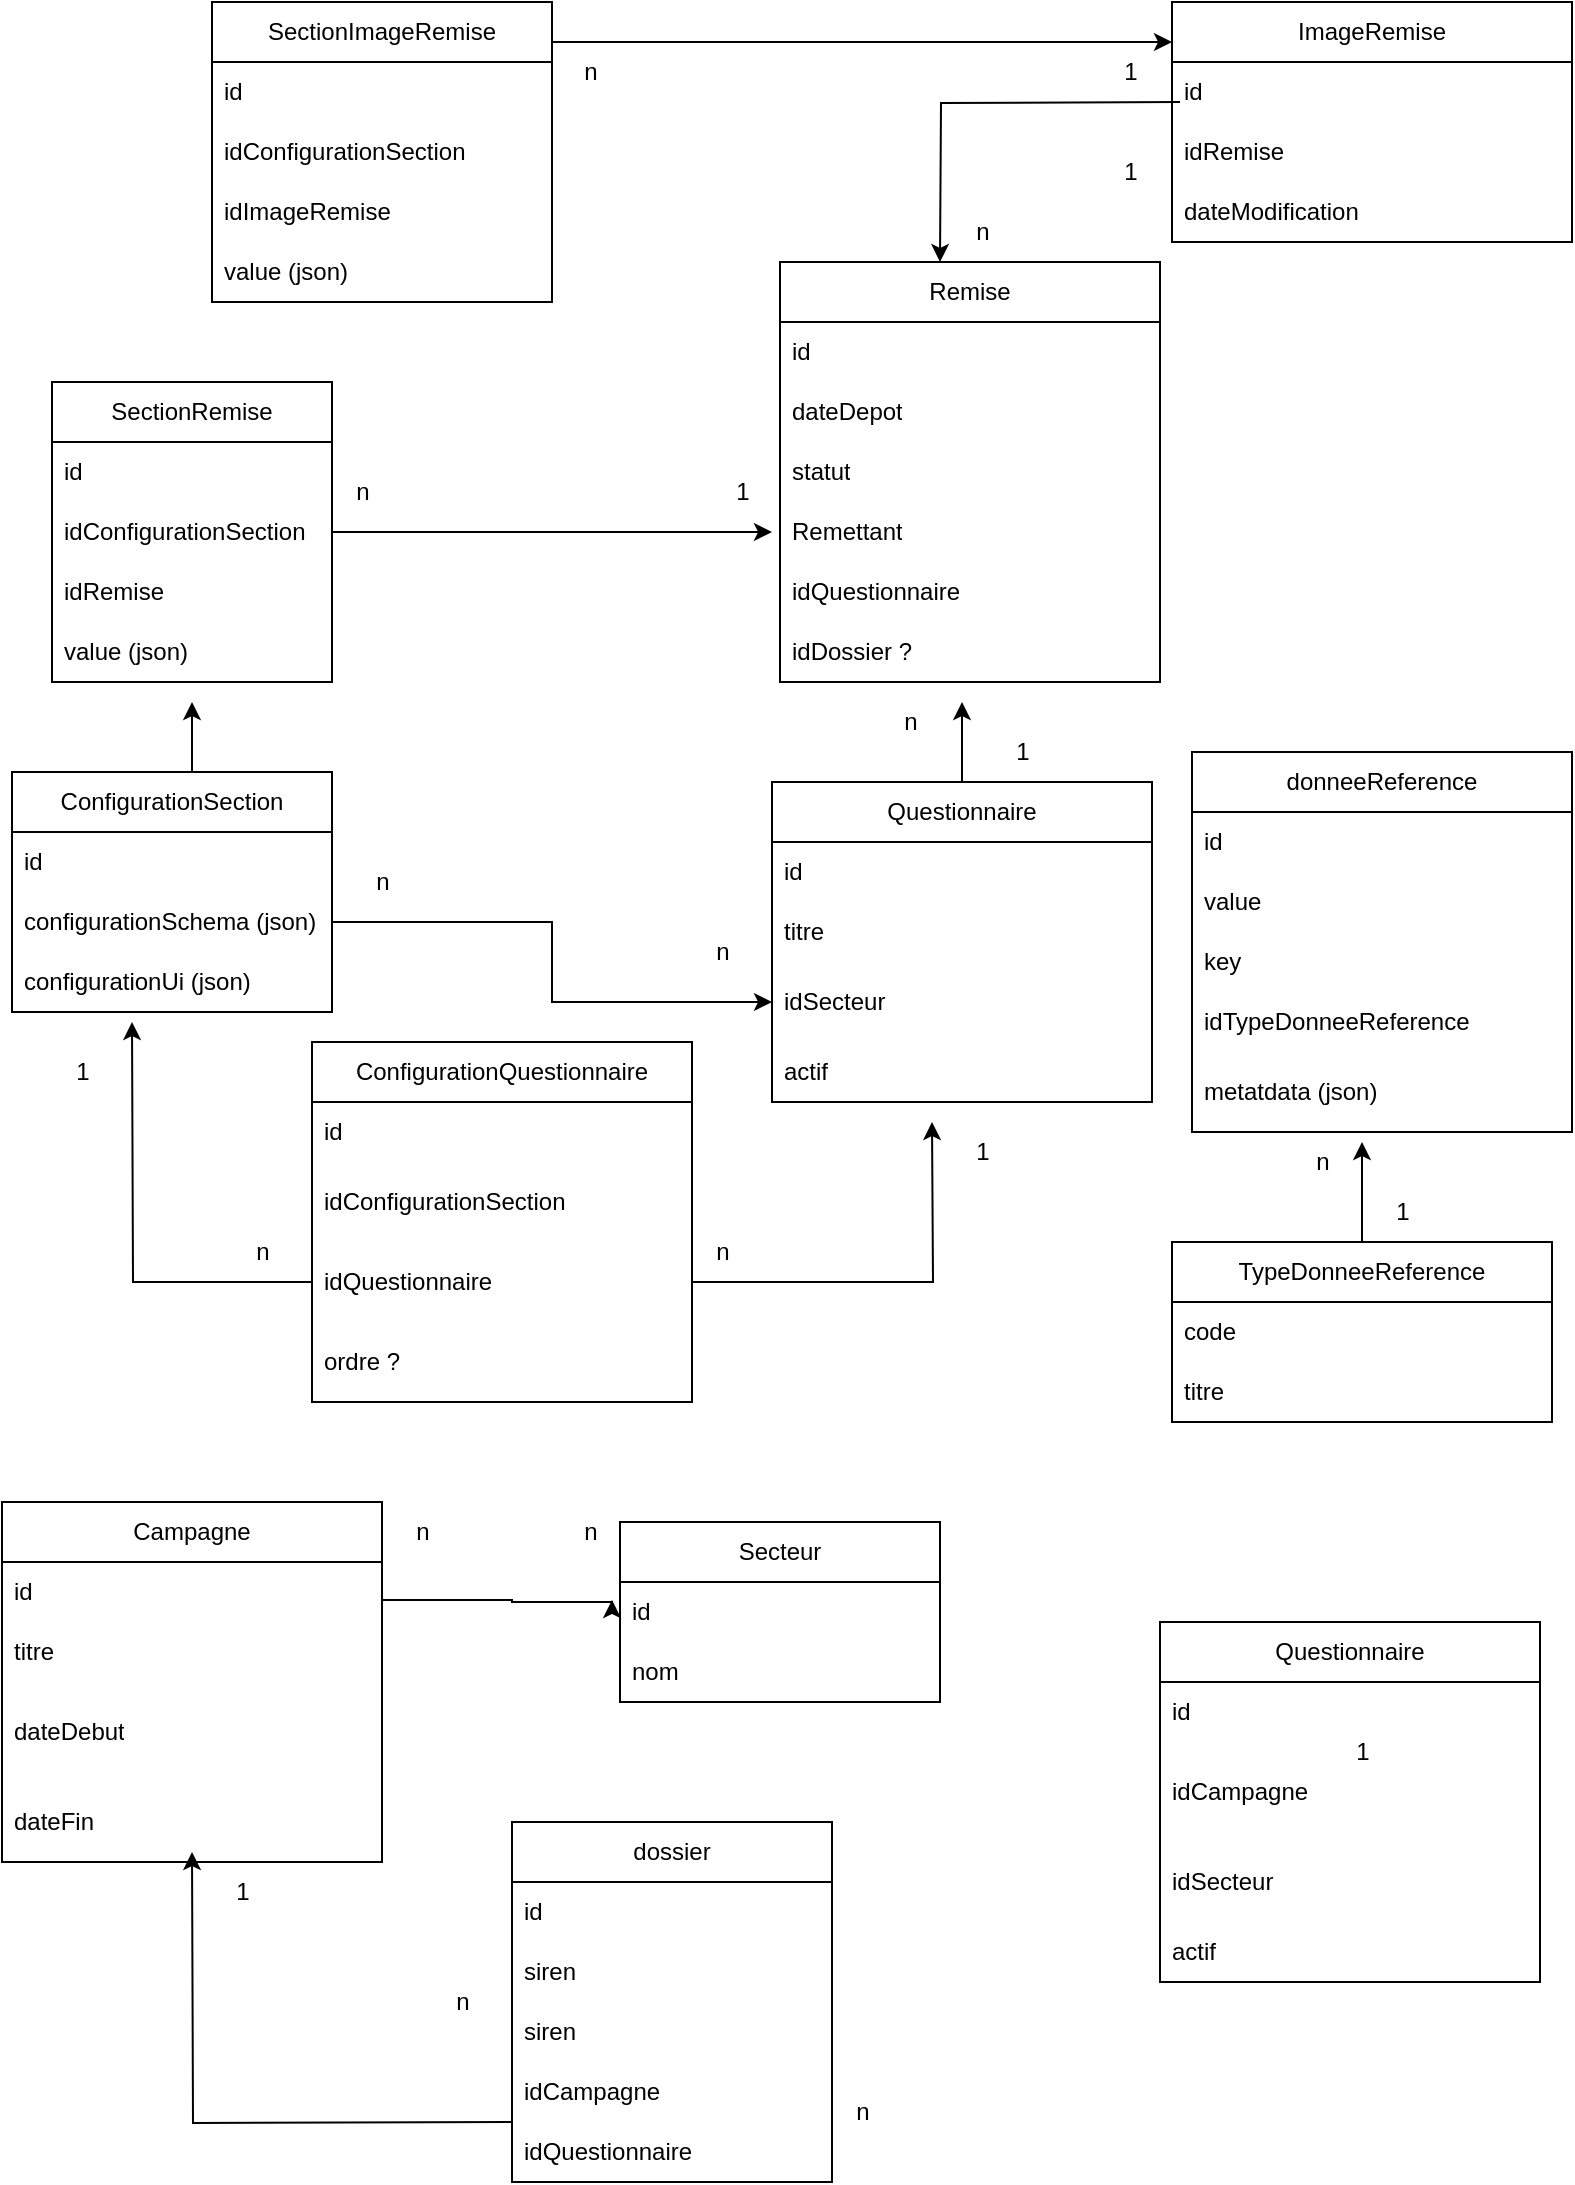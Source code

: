 <mxfile version="24.5.5" type="github">
  <diagram name="Page-1" id="LL8Iwezp6Xp1Sf73oQCm">
    <mxGraphModel dx="903" dy="509" grid="1" gridSize="10" guides="1" tooltips="1" connect="1" arrows="1" fold="1" page="1" pageScale="1" pageWidth="827" pageHeight="1169" math="0" shadow="0">
      <root>
        <mxCell id="0" />
        <mxCell id="1" parent="0" />
        <mxCell id="YRalk1AjXe5dN9Mp63e5-25" value="Remise" style="swimlane;fontStyle=0;childLayout=stackLayout;horizontal=1;startSize=30;horizontalStack=0;resizeParent=1;resizeParentMax=0;resizeLast=0;collapsible=1;marginBottom=0;whiteSpace=wrap;html=1;" parent="1" vertex="1">
          <mxGeometry x="414" y="150" width="190" height="210" as="geometry" />
        </mxCell>
        <mxCell id="YRalk1AjXe5dN9Mp63e5-26" value="id" style="text;strokeColor=none;fillColor=none;align=left;verticalAlign=middle;spacingLeft=4;spacingRight=4;overflow=hidden;points=[[0,0.5],[1,0.5]];portConstraint=eastwest;rotatable=0;whiteSpace=wrap;html=1;" parent="YRalk1AjXe5dN9Mp63e5-25" vertex="1">
          <mxGeometry y="30" width="190" height="30" as="geometry" />
        </mxCell>
        <mxCell id="YRalk1AjXe5dN9Mp63e5-27" value="dateDepot" style="text;strokeColor=none;fillColor=none;align=left;verticalAlign=middle;spacingLeft=4;spacingRight=4;overflow=hidden;points=[[0,0.5],[1,0.5]];portConstraint=eastwest;rotatable=0;whiteSpace=wrap;html=1;" parent="YRalk1AjXe5dN9Mp63e5-25" vertex="1">
          <mxGeometry y="60" width="190" height="30" as="geometry" />
        </mxCell>
        <mxCell id="YRalk1AjXe5dN9Mp63e5-28" value="statut" style="text;strokeColor=none;fillColor=none;align=left;verticalAlign=middle;spacingLeft=4;spacingRight=4;overflow=hidden;points=[[0,0.5],[1,0.5]];portConstraint=eastwest;rotatable=0;whiteSpace=wrap;html=1;" parent="YRalk1AjXe5dN9Mp63e5-25" vertex="1">
          <mxGeometry y="90" width="190" height="30" as="geometry" />
        </mxCell>
        <mxCell id="YRalk1AjXe5dN9Mp63e5-29" value="Remettant" style="text;strokeColor=none;fillColor=none;align=left;verticalAlign=middle;spacingLeft=4;spacingRight=4;overflow=hidden;points=[[0,0.5],[1,0.5]];portConstraint=eastwest;rotatable=0;whiteSpace=wrap;html=1;" parent="YRalk1AjXe5dN9Mp63e5-25" vertex="1">
          <mxGeometry y="120" width="190" height="30" as="geometry" />
        </mxCell>
        <mxCell id="kVETwIZuxLuFi2w3gAsF-45" value="idQuestionnaire" style="text;strokeColor=none;fillColor=none;align=left;verticalAlign=middle;spacingLeft=4;spacingRight=4;overflow=hidden;points=[[0,0.5],[1,0.5]];portConstraint=eastwest;rotatable=0;whiteSpace=wrap;html=1;" vertex="1" parent="YRalk1AjXe5dN9Mp63e5-25">
          <mxGeometry y="150" width="190" height="30" as="geometry" />
        </mxCell>
        <mxCell id="YRalk1AjXe5dN9Mp63e5-30" value="idDossier ?" style="text;strokeColor=none;fillColor=none;align=left;verticalAlign=middle;spacingLeft=4;spacingRight=4;overflow=hidden;points=[[0,0.5],[1,0.5]];portConstraint=eastwest;rotatable=0;whiteSpace=wrap;html=1;" parent="YRalk1AjXe5dN9Mp63e5-25" vertex="1">
          <mxGeometry y="180" width="190" height="30" as="geometry" />
        </mxCell>
        <mxCell id="YRalk1AjXe5dN9Mp63e5-31" value="Questionnaire" style="swimlane;fontStyle=0;childLayout=stackLayout;horizontal=1;startSize=30;horizontalStack=0;resizeParent=1;resizeParentMax=0;resizeLast=0;collapsible=1;marginBottom=0;whiteSpace=wrap;html=1;" parent="1" vertex="1">
          <mxGeometry x="604" y="830" width="190" height="180" as="geometry" />
        </mxCell>
        <mxCell id="YRalk1AjXe5dN9Mp63e5-32" value="id" style="text;strokeColor=none;fillColor=none;align=left;verticalAlign=middle;spacingLeft=4;spacingRight=4;overflow=hidden;points=[[0,0.5],[1,0.5]];portConstraint=eastwest;rotatable=0;whiteSpace=wrap;html=1;" parent="YRalk1AjXe5dN9Mp63e5-31" vertex="1">
          <mxGeometry y="30" width="190" height="30" as="geometry" />
        </mxCell>
        <mxCell id="YRalk1AjXe5dN9Mp63e5-34" value="idCampagne" style="text;strokeColor=none;fillColor=none;align=left;verticalAlign=middle;spacingLeft=4;spacingRight=4;overflow=hidden;points=[[0,0.5],[1,0.5]];portConstraint=eastwest;rotatable=0;whiteSpace=wrap;html=1;" parent="YRalk1AjXe5dN9Mp63e5-31" vertex="1">
          <mxGeometry y="60" width="190" height="50" as="geometry" />
        </mxCell>
        <mxCell id="YRalk1AjXe5dN9Mp63e5-35" value="idSecteur" style="text;strokeColor=none;fillColor=none;align=left;verticalAlign=middle;spacingLeft=4;spacingRight=4;overflow=hidden;points=[[0,0.5],[1,0.5]];portConstraint=eastwest;rotatable=0;whiteSpace=wrap;html=1;" parent="YRalk1AjXe5dN9Mp63e5-31" vertex="1">
          <mxGeometry y="110" width="190" height="40" as="geometry" />
        </mxCell>
        <mxCell id="YRalk1AjXe5dN9Mp63e5-33" value="actif" style="text;strokeColor=none;fillColor=none;align=left;verticalAlign=middle;spacingLeft=4;spacingRight=4;overflow=hidden;points=[[0,0.5],[1,0.5]];portConstraint=eastwest;rotatable=0;whiteSpace=wrap;html=1;" parent="YRalk1AjXe5dN9Mp63e5-31" vertex="1">
          <mxGeometry y="150" width="190" height="30" as="geometry" />
        </mxCell>
        <mxCell id="kVETwIZuxLuFi2w3gAsF-17" style="edgeStyle=orthogonalEdgeStyle;rounded=0;orthogonalLoop=1;jettySize=auto;html=1;exitX=0.5;exitY=0;exitDx=0;exitDy=0;" edge="1" parent="1" source="YRalk1AjXe5dN9Mp63e5-36">
          <mxGeometry relative="1" as="geometry">
            <mxPoint x="120" y="370" as="targetPoint" />
          </mxGeometry>
        </mxCell>
        <mxCell id="YRalk1AjXe5dN9Mp63e5-36" value="ConfigurationSection" style="swimlane;fontStyle=0;childLayout=stackLayout;horizontal=1;startSize=30;horizontalStack=0;resizeParent=1;resizeParentMax=0;resizeLast=0;collapsible=1;marginBottom=0;whiteSpace=wrap;html=1;" parent="1" vertex="1">
          <mxGeometry x="30" y="405" width="160" height="120" as="geometry" />
        </mxCell>
        <mxCell id="YRalk1AjXe5dN9Mp63e5-37" value="id" style="text;strokeColor=none;fillColor=none;align=left;verticalAlign=middle;spacingLeft=4;spacingRight=4;overflow=hidden;points=[[0,0.5],[1,0.5]];portConstraint=eastwest;rotatable=0;whiteSpace=wrap;html=1;" parent="YRalk1AjXe5dN9Mp63e5-36" vertex="1">
          <mxGeometry y="30" width="160" height="30" as="geometry" />
        </mxCell>
        <mxCell id="kVETwIZuxLuFi2w3gAsF-1" value="configurationSchema (json)" style="text;strokeColor=none;fillColor=none;align=left;verticalAlign=middle;spacingLeft=4;spacingRight=4;overflow=hidden;points=[[0,0.5],[1,0.5]];portConstraint=eastwest;rotatable=0;whiteSpace=wrap;html=1;" vertex="1" parent="YRalk1AjXe5dN9Mp63e5-36">
          <mxGeometry y="60" width="160" height="30" as="geometry" />
        </mxCell>
        <mxCell id="YRalk1AjXe5dN9Mp63e5-39" value="configurationUi (json)" style="text;strokeColor=none;fillColor=none;align=left;verticalAlign=middle;spacingLeft=4;spacingRight=4;overflow=hidden;points=[[0,0.5],[1,0.5]];portConstraint=eastwest;rotatable=0;whiteSpace=wrap;html=1;" parent="YRalk1AjXe5dN9Mp63e5-36" vertex="1">
          <mxGeometry y="90" width="160" height="30" as="geometry" />
        </mxCell>
        <mxCell id="YRalk1AjXe5dN9Mp63e5-105" style="edgeStyle=orthogonalEdgeStyle;rounded=0;orthogonalLoop=1;jettySize=auto;html=1;" parent="1" source="YRalk1AjXe5dN9Mp63e5-40" edge="1">
          <mxGeometry relative="1" as="geometry">
            <mxPoint x="410" y="285" as="targetPoint" />
          </mxGeometry>
        </mxCell>
        <mxCell id="YRalk1AjXe5dN9Mp63e5-40" value="SectionRemise" style="swimlane;fontStyle=0;childLayout=stackLayout;horizontal=1;startSize=30;horizontalStack=0;resizeParent=1;resizeParentMax=0;resizeLast=0;collapsible=1;marginBottom=0;whiteSpace=wrap;html=1;" parent="1" vertex="1">
          <mxGeometry x="50" y="210" width="140" height="150" as="geometry" />
        </mxCell>
        <mxCell id="YRalk1AjXe5dN9Mp63e5-41" value="id" style="text;strokeColor=none;fillColor=none;align=left;verticalAlign=middle;spacingLeft=4;spacingRight=4;overflow=hidden;points=[[0,0.5],[1,0.5]];portConstraint=eastwest;rotatable=0;whiteSpace=wrap;html=1;" parent="YRalk1AjXe5dN9Mp63e5-40" vertex="1">
          <mxGeometry y="30" width="140" height="30" as="geometry" />
        </mxCell>
        <mxCell id="YRalk1AjXe5dN9Mp63e5-42" value="idConfigurationSection" style="text;strokeColor=none;fillColor=none;align=left;verticalAlign=middle;spacingLeft=4;spacingRight=4;overflow=hidden;points=[[0,0.5],[1,0.5]];portConstraint=eastwest;rotatable=0;whiteSpace=wrap;html=1;" parent="YRalk1AjXe5dN9Mp63e5-40" vertex="1">
          <mxGeometry y="60" width="140" height="30" as="geometry" />
        </mxCell>
        <mxCell id="YRalk1AjXe5dN9Mp63e5-43" value="idRemise&lt;span style=&quot;color: rgba(0, 0, 0, 0); font-family: monospace; font-size: 0px; text-wrap: nowrap;&quot;&gt;%3CmxGraphModel%3E%3Croot%3E%3CmxCell%20id%3D%220%22%2F%3E%3CmxCell%20id%3D%221%22%20parent%3D%220%22%2F%3E%3CmxCell%20id%3D%222%22%20value%3D%22idCompagne%22%20style%3D%22text%3BstrokeColor%3Dnone%3BfillColor%3Dnone%3Balign%3Dleft%3BverticalAlign%3Dmiddle%3BspacingLeft%3D4%3BspacingRight%3D4%3Boverflow%3Dhidden%3Bpoints%3D%5B%5B0%2C0.5%5D%2C%5B1%2C0.5%5D%5D%3BportConstraint%3Deastwest%3Brotatable%3D0%3BwhiteSpace%3Dwrap%3Bhtml%3D1%3B%22%20vertex%3D%221%22%20parent%3D%221%22%3E%3CmxGeometry%20x%3D%22315%22%20y%3D%22670%22%20width%3D%22190%22%20height%3D%2240%22%20as%3D%22geometry%22%2F%3E%3C%2FmxCell%3E%3C%2Froot%3E%3C%2FmxGraphModel%3E&lt;/span&gt;" style="text;strokeColor=none;fillColor=none;align=left;verticalAlign=middle;spacingLeft=4;spacingRight=4;overflow=hidden;points=[[0,0.5],[1,0.5]];portConstraint=eastwest;rotatable=0;whiteSpace=wrap;html=1;" parent="YRalk1AjXe5dN9Mp63e5-40" vertex="1">
          <mxGeometry y="90" width="140" height="30" as="geometry" />
        </mxCell>
        <mxCell id="YRalk1AjXe5dN9Mp63e5-44" value="value (json)" style="text;strokeColor=none;fillColor=none;align=left;verticalAlign=middle;spacingLeft=4;spacingRight=4;overflow=hidden;points=[[0,0.5],[1,0.5]];portConstraint=eastwest;rotatable=0;whiteSpace=wrap;html=1;" parent="YRalk1AjXe5dN9Mp63e5-40" vertex="1">
          <mxGeometry y="120" width="140" height="30" as="geometry" />
        </mxCell>
        <mxCell id="YRalk1AjXe5dN9Mp63e5-108" style="edgeStyle=orthogonalEdgeStyle;rounded=0;orthogonalLoop=1;jettySize=auto;html=1;" parent="1" edge="1">
          <mxGeometry relative="1" as="geometry">
            <mxPoint x="494" y="150" as="targetPoint" />
            <mxPoint x="614" y="70" as="sourcePoint" />
          </mxGeometry>
        </mxCell>
        <mxCell id="YRalk1AjXe5dN9Mp63e5-45" value="ImageRemise" style="swimlane;fontStyle=0;childLayout=stackLayout;horizontal=1;startSize=30;horizontalStack=0;resizeParent=1;resizeParentMax=0;resizeLast=0;collapsible=1;marginBottom=0;whiteSpace=wrap;html=1;" parent="1" vertex="1">
          <mxGeometry x="610" y="20" width="200" height="120" as="geometry" />
        </mxCell>
        <mxCell id="YRalk1AjXe5dN9Mp63e5-46" value="id" style="text;strokeColor=none;fillColor=none;align=left;verticalAlign=middle;spacingLeft=4;spacingRight=4;overflow=hidden;points=[[0,0.5],[1,0.5]];portConstraint=eastwest;rotatable=0;whiteSpace=wrap;html=1;" parent="YRalk1AjXe5dN9Mp63e5-45" vertex="1">
          <mxGeometry y="30" width="200" height="30" as="geometry" />
        </mxCell>
        <mxCell id="YRalk1AjXe5dN9Mp63e5-47" value="idRemise" style="text;strokeColor=none;fillColor=none;align=left;verticalAlign=middle;spacingLeft=4;spacingRight=4;overflow=hidden;points=[[0,0.5],[1,0.5]];portConstraint=eastwest;rotatable=0;whiteSpace=wrap;html=1;" parent="YRalk1AjXe5dN9Mp63e5-45" vertex="1">
          <mxGeometry y="60" width="200" height="30" as="geometry" />
        </mxCell>
        <mxCell id="YRalk1AjXe5dN9Mp63e5-48" value="dateModification" style="text;strokeColor=none;fillColor=none;align=left;verticalAlign=middle;spacingLeft=4;spacingRight=4;overflow=hidden;points=[[0,0.5],[1,0.5]];portConstraint=eastwest;rotatable=0;whiteSpace=wrap;html=1;" parent="YRalk1AjXe5dN9Mp63e5-45" vertex="1">
          <mxGeometry y="90" width="200" height="30" as="geometry" />
        </mxCell>
        <mxCell id="YRalk1AjXe5dN9Mp63e5-49" value="Campagne" style="swimlane;fontStyle=0;childLayout=stackLayout;horizontal=1;startSize=30;horizontalStack=0;resizeParent=1;resizeParentMax=0;resizeLast=0;collapsible=1;marginBottom=0;whiteSpace=wrap;html=1;" parent="1" vertex="1">
          <mxGeometry x="25" y="770" width="190" height="180" as="geometry" />
        </mxCell>
        <mxCell id="YRalk1AjXe5dN9Mp63e5-50" value="id" style="text;strokeColor=none;fillColor=none;align=left;verticalAlign=middle;spacingLeft=4;spacingRight=4;overflow=hidden;points=[[0,0.5],[1,0.5]];portConstraint=eastwest;rotatable=0;whiteSpace=wrap;html=1;" parent="YRalk1AjXe5dN9Mp63e5-49" vertex="1">
          <mxGeometry y="30" width="190" height="30" as="geometry" />
        </mxCell>
        <mxCell id="YRalk1AjXe5dN9Mp63e5-54" value="titre" style="text;strokeColor=none;fillColor=none;align=left;verticalAlign=middle;spacingLeft=4;spacingRight=4;overflow=hidden;points=[[0,0.5],[1,0.5]];portConstraint=eastwest;rotatable=0;whiteSpace=wrap;html=1;" parent="YRalk1AjXe5dN9Mp63e5-49" vertex="1">
          <mxGeometry y="60" width="190" height="30" as="geometry" />
        </mxCell>
        <mxCell id="YRalk1AjXe5dN9Mp63e5-52" value="dateDebut" style="text;strokeColor=none;fillColor=none;align=left;verticalAlign=middle;spacingLeft=4;spacingRight=4;overflow=hidden;points=[[0,0.5],[1,0.5]];portConstraint=eastwest;rotatable=0;whiteSpace=wrap;html=1;" parent="YRalk1AjXe5dN9Mp63e5-49" vertex="1">
          <mxGeometry y="90" width="190" height="50" as="geometry" />
        </mxCell>
        <mxCell id="YRalk1AjXe5dN9Mp63e5-53" value="dateFin" style="text;strokeColor=none;fillColor=none;align=left;verticalAlign=middle;spacingLeft=4;spacingRight=4;overflow=hidden;points=[[0,0.5],[1,0.5]];portConstraint=eastwest;rotatable=0;whiteSpace=wrap;html=1;" parent="YRalk1AjXe5dN9Mp63e5-49" vertex="1">
          <mxGeometry y="140" width="190" height="40" as="geometry" />
        </mxCell>
        <mxCell id="YRalk1AjXe5dN9Mp63e5-55" value="Secteur" style="swimlane;fontStyle=0;childLayout=stackLayout;horizontal=1;startSize=30;horizontalStack=0;resizeParent=1;resizeParentMax=0;resizeLast=0;collapsible=1;marginBottom=0;whiteSpace=wrap;html=1;" parent="1" vertex="1">
          <mxGeometry x="334" y="780" width="160" height="90" as="geometry" />
        </mxCell>
        <mxCell id="YRalk1AjXe5dN9Mp63e5-56" value="id" style="text;strokeColor=none;fillColor=none;align=left;verticalAlign=middle;spacingLeft=4;spacingRight=4;overflow=hidden;points=[[0,0.5],[1,0.5]];portConstraint=eastwest;rotatable=0;whiteSpace=wrap;html=1;" parent="YRalk1AjXe5dN9Mp63e5-55" vertex="1">
          <mxGeometry y="30" width="160" height="30" as="geometry" />
        </mxCell>
        <mxCell id="YRalk1AjXe5dN9Mp63e5-57" value="nom" style="text;strokeColor=none;fillColor=none;align=left;verticalAlign=middle;spacingLeft=4;spacingRight=4;overflow=hidden;points=[[0,0.5],[1,0.5]];portConstraint=eastwest;rotatable=0;whiteSpace=wrap;html=1;" parent="YRalk1AjXe5dN9Mp63e5-55" vertex="1">
          <mxGeometry y="60" width="160" height="30" as="geometry" />
        </mxCell>
        <mxCell id="YRalk1AjXe5dN9Mp63e5-60" value="ConfigurationQuestionnaire" style="swimlane;fontStyle=0;childLayout=stackLayout;horizontal=1;startSize=30;horizontalStack=0;resizeParent=1;resizeParentMax=0;resizeLast=0;collapsible=1;marginBottom=0;whiteSpace=wrap;html=1;" parent="1" vertex="1">
          <mxGeometry x="180" y="540" width="190" height="180" as="geometry" />
        </mxCell>
        <mxCell id="YRalk1AjXe5dN9Mp63e5-73" value="id" style="text;strokeColor=none;fillColor=none;align=left;verticalAlign=middle;spacingLeft=4;spacingRight=4;overflow=hidden;points=[[0,0.5],[1,0.5]];portConstraint=eastwest;rotatable=0;whiteSpace=wrap;html=1;" parent="YRalk1AjXe5dN9Mp63e5-60" vertex="1">
          <mxGeometry y="30" width="190" height="30" as="geometry" />
        </mxCell>
        <mxCell id="kVETwIZuxLuFi2w3gAsF-14" value="idConfigurationSection" style="text;strokeColor=none;fillColor=none;align=left;verticalAlign=middle;spacingLeft=4;spacingRight=4;overflow=hidden;points=[[0,0.5],[1,0.5]];portConstraint=eastwest;rotatable=0;whiteSpace=wrap;html=1;" vertex="1" parent="YRalk1AjXe5dN9Mp63e5-60">
          <mxGeometry y="60" width="190" height="40" as="geometry" />
        </mxCell>
        <mxCell id="kVETwIZuxLuFi2w3gAsF-47" style="edgeStyle=orthogonalEdgeStyle;rounded=0;orthogonalLoop=1;jettySize=auto;html=1;" edge="1" parent="YRalk1AjXe5dN9Mp63e5-60" source="kVETwIZuxLuFi2w3gAsF-13">
          <mxGeometry relative="1" as="geometry">
            <mxPoint x="310" y="40" as="targetPoint" />
          </mxGeometry>
        </mxCell>
        <mxCell id="kVETwIZuxLuFi2w3gAsF-48" style="edgeStyle=orthogonalEdgeStyle;rounded=0;orthogonalLoop=1;jettySize=auto;html=1;" edge="1" parent="YRalk1AjXe5dN9Mp63e5-60" source="kVETwIZuxLuFi2w3gAsF-13">
          <mxGeometry relative="1" as="geometry">
            <mxPoint x="-90" y="-10" as="targetPoint" />
          </mxGeometry>
        </mxCell>
        <mxCell id="kVETwIZuxLuFi2w3gAsF-13" value="idQuestionnaire" style="text;strokeColor=none;fillColor=none;align=left;verticalAlign=middle;spacingLeft=4;spacingRight=4;overflow=hidden;points=[[0,0.5],[1,0.5]];portConstraint=eastwest;rotatable=0;whiteSpace=wrap;html=1;" vertex="1" parent="YRalk1AjXe5dN9Mp63e5-60">
          <mxGeometry y="100" width="190" height="40" as="geometry" />
        </mxCell>
        <mxCell id="YRalk1AjXe5dN9Mp63e5-64" value="ordre ?" style="text;strokeColor=none;fillColor=none;align=left;verticalAlign=middle;spacingLeft=4;spacingRight=4;overflow=hidden;points=[[0,0.5],[1,0.5]];portConstraint=eastwest;rotatable=0;whiteSpace=wrap;html=1;" parent="YRalk1AjXe5dN9Mp63e5-60" vertex="1">
          <mxGeometry y="140" width="190" height="40" as="geometry" />
        </mxCell>
        <mxCell id="YRalk1AjXe5dN9Mp63e5-81" value="n" style="text;html=1;align=center;verticalAlign=middle;resizable=0;points=[];autosize=1;strokeColor=none;fillColor=none;" parent="1" vertex="1">
          <mxGeometry x="303.5" y="770" width="30" height="30" as="geometry" />
        </mxCell>
        <mxCell id="YRalk1AjXe5dN9Mp63e5-83" value="n" style="text;html=1;align=center;verticalAlign=middle;resizable=0;points=[];autosize=1;strokeColor=none;fillColor=none;" parent="1" vertex="1">
          <mxGeometry x="220" y="770" width="30" height="30" as="geometry" />
        </mxCell>
        <mxCell id="YRalk1AjXe5dN9Mp63e5-84" value="dossier" style="swimlane;fontStyle=0;childLayout=stackLayout;horizontal=1;startSize=30;horizontalStack=0;resizeParent=1;resizeParentMax=0;resizeLast=0;collapsible=1;marginBottom=0;whiteSpace=wrap;html=1;" parent="1" vertex="1">
          <mxGeometry x="280" y="930" width="160" height="180" as="geometry" />
        </mxCell>
        <mxCell id="YRalk1AjXe5dN9Mp63e5-85" value="id" style="text;strokeColor=none;fillColor=none;align=left;verticalAlign=middle;spacingLeft=4;spacingRight=4;overflow=hidden;points=[[0,0.5],[1,0.5]];portConstraint=eastwest;rotatable=0;whiteSpace=wrap;html=1;" parent="YRalk1AjXe5dN9Mp63e5-84" vertex="1">
          <mxGeometry y="30" width="160" height="30" as="geometry" />
        </mxCell>
        <mxCell id="YRalk1AjXe5dN9Mp63e5-101" value="&lt;div&gt;&lt;div&gt;siren&lt;/div&gt;&lt;/div&gt;" style="text;strokeColor=none;fillColor=none;align=left;verticalAlign=middle;spacingLeft=4;spacingRight=4;overflow=hidden;points=[[0,0.5],[1,0.5]];portConstraint=eastwest;rotatable=0;whiteSpace=wrap;html=1;" parent="YRalk1AjXe5dN9Mp63e5-84" vertex="1">
          <mxGeometry y="60" width="160" height="30" as="geometry" />
        </mxCell>
        <mxCell id="YRalk1AjXe5dN9Mp63e5-87" value="&lt;div&gt;&lt;div&gt;siren&lt;/div&gt;&lt;/div&gt;" style="text;strokeColor=none;fillColor=none;align=left;verticalAlign=middle;spacingLeft=4;spacingRight=4;overflow=hidden;points=[[0,0.5],[1,0.5]];portConstraint=eastwest;rotatable=0;whiteSpace=wrap;html=1;" parent="YRalk1AjXe5dN9Mp63e5-84" vertex="1">
          <mxGeometry y="90" width="160" height="30" as="geometry" />
        </mxCell>
        <mxCell id="YRalk1AjXe5dN9Mp63e5-97" value="idCampagne" style="text;strokeColor=none;fillColor=none;align=left;verticalAlign=middle;spacingLeft=4;spacingRight=4;overflow=hidden;points=[[0,0.5],[1,0.5]];portConstraint=eastwest;rotatable=0;whiteSpace=wrap;html=1;" parent="YRalk1AjXe5dN9Mp63e5-84" vertex="1">
          <mxGeometry y="120" width="160" height="30" as="geometry" />
        </mxCell>
        <mxCell id="YRalk1AjXe5dN9Mp63e5-86" value="&lt;div&gt;&lt;div&gt;idQuestionnaire&lt;/div&gt;&lt;/div&gt;" style="text;strokeColor=none;fillColor=none;align=left;verticalAlign=middle;spacingLeft=4;spacingRight=4;overflow=hidden;points=[[0,0.5],[1,0.5]];portConstraint=eastwest;rotatable=0;whiteSpace=wrap;html=1;" parent="YRalk1AjXe5dN9Mp63e5-84" vertex="1">
          <mxGeometry y="150" width="160" height="30" as="geometry" />
        </mxCell>
        <mxCell id="YRalk1AjXe5dN9Mp63e5-95" value="n" style="text;html=1;align=center;verticalAlign=middle;resizable=0;points=[];autosize=1;strokeColor=none;fillColor=none;" parent="1" vertex="1">
          <mxGeometry x="440" y="1060" width="30" height="30" as="geometry" />
        </mxCell>
        <mxCell id="YRalk1AjXe5dN9Mp63e5-96" value="1" style="text;html=1;align=center;verticalAlign=middle;resizable=0;points=[];autosize=1;strokeColor=none;fillColor=none;" parent="1" vertex="1">
          <mxGeometry x="690" y="880" width="30" height="30" as="geometry" />
        </mxCell>
        <mxCell id="YRalk1AjXe5dN9Mp63e5-103" value="n" style="text;html=1;align=center;verticalAlign=middle;resizable=0;points=[];autosize=1;strokeColor=none;fillColor=none;" parent="1" vertex="1">
          <mxGeometry x="240" y="1005" width="30" height="30" as="geometry" />
        </mxCell>
        <mxCell id="YRalk1AjXe5dN9Mp63e5-104" value="1" style="text;html=1;align=center;verticalAlign=middle;resizable=0;points=[];autosize=1;strokeColor=none;fillColor=none;" parent="1" vertex="1">
          <mxGeometry x="130" y="950" width="30" height="30" as="geometry" />
        </mxCell>
        <mxCell id="YRalk1AjXe5dN9Mp63e5-106" value="n" style="text;html=1;align=center;verticalAlign=middle;resizable=0;points=[];autosize=1;strokeColor=none;fillColor=none;" parent="1" vertex="1">
          <mxGeometry x="190" y="250" width="30" height="30" as="geometry" />
        </mxCell>
        <mxCell id="YRalk1AjXe5dN9Mp63e5-107" value="1" style="text;html=1;align=center;verticalAlign=middle;resizable=0;points=[];autosize=1;strokeColor=none;fillColor=none;" parent="1" vertex="1">
          <mxGeometry x="380" y="250" width="30" height="30" as="geometry" />
        </mxCell>
        <mxCell id="YRalk1AjXe5dN9Mp63e5-109" value="1" style="text;html=1;align=center;verticalAlign=middle;resizable=0;points=[];autosize=1;strokeColor=none;fillColor=none;" parent="1" vertex="1">
          <mxGeometry x="574" y="90" width="30" height="30" as="geometry" />
        </mxCell>
        <mxCell id="YRalk1AjXe5dN9Mp63e5-111" value="SectionImageRemise" style="swimlane;fontStyle=0;childLayout=stackLayout;horizontal=1;startSize=30;horizontalStack=0;resizeParent=1;resizeParentMax=0;resizeLast=0;collapsible=1;marginBottom=0;whiteSpace=wrap;html=1;" parent="1" vertex="1">
          <mxGeometry x="130" y="20" width="170" height="150" as="geometry" />
        </mxCell>
        <mxCell id="YRalk1AjXe5dN9Mp63e5-112" value="id" style="text;strokeColor=none;fillColor=none;align=left;verticalAlign=middle;spacingLeft=4;spacingRight=4;overflow=hidden;points=[[0,0.5],[1,0.5]];portConstraint=eastwest;rotatable=0;whiteSpace=wrap;html=1;" parent="YRalk1AjXe5dN9Mp63e5-111" vertex="1">
          <mxGeometry y="30" width="170" height="30" as="geometry" />
        </mxCell>
        <mxCell id="YRalk1AjXe5dN9Mp63e5-113" value="idConfigurationSection" style="text;strokeColor=none;fillColor=none;align=left;verticalAlign=middle;spacingLeft=4;spacingRight=4;overflow=hidden;points=[[0,0.5],[1,0.5]];portConstraint=eastwest;rotatable=0;whiteSpace=wrap;html=1;" parent="YRalk1AjXe5dN9Mp63e5-111" vertex="1">
          <mxGeometry y="60" width="170" height="30" as="geometry" />
        </mxCell>
        <mxCell id="YRalk1AjXe5dN9Mp63e5-114" value="idImageRemise" style="text;strokeColor=none;fillColor=none;align=left;verticalAlign=middle;spacingLeft=4;spacingRight=4;overflow=hidden;points=[[0,0.5],[1,0.5]];portConstraint=eastwest;rotatable=0;whiteSpace=wrap;html=1;" parent="YRalk1AjXe5dN9Mp63e5-111" vertex="1">
          <mxGeometry y="90" width="170" height="30" as="geometry" />
        </mxCell>
        <mxCell id="YRalk1AjXe5dN9Mp63e5-115" value="value (json)" style="text;strokeColor=none;fillColor=none;align=left;verticalAlign=middle;spacingLeft=4;spacingRight=4;overflow=hidden;points=[[0,0.5],[1,0.5]];portConstraint=eastwest;rotatable=0;whiteSpace=wrap;html=1;" parent="YRalk1AjXe5dN9Mp63e5-111" vertex="1">
          <mxGeometry y="120" width="170" height="30" as="geometry" />
        </mxCell>
        <mxCell id="YRalk1AjXe5dN9Mp63e5-116" style="edgeStyle=orthogonalEdgeStyle;rounded=0;orthogonalLoop=1;jettySize=auto;html=1;entryX=0;entryY=0.5;entryDx=0;entryDy=0;" parent="1" edge="1">
          <mxGeometry relative="1" as="geometry">
            <mxPoint x="300" y="40" as="sourcePoint" />
            <mxPoint x="610" y="40" as="targetPoint" />
          </mxGeometry>
        </mxCell>
        <mxCell id="YRalk1AjXe5dN9Mp63e5-117" value="1" style="text;html=1;align=center;verticalAlign=middle;resizable=0;points=[];autosize=1;strokeColor=none;fillColor=none;" parent="1" vertex="1">
          <mxGeometry x="574" y="40" width="30" height="30" as="geometry" />
        </mxCell>
        <mxCell id="YRalk1AjXe5dN9Mp63e5-118" value="n" style="text;html=1;align=center;verticalAlign=middle;resizable=0;points=[];autosize=1;strokeColor=none;fillColor=none;" parent="1" vertex="1">
          <mxGeometry x="303.5" y="40" width="30" height="30" as="geometry" />
        </mxCell>
        <mxCell id="kVETwIZuxLuFi2w3gAsF-3" value="n" style="text;html=1;align=center;verticalAlign=middle;resizable=0;points=[];autosize=1;strokeColor=none;fillColor=none;" vertex="1" parent="1">
          <mxGeometry x="370" y="480" width="30" height="30" as="geometry" />
        </mxCell>
        <mxCell id="kVETwIZuxLuFi2w3gAsF-42" style="edgeStyle=orthogonalEdgeStyle;rounded=0;orthogonalLoop=1;jettySize=auto;html=1;" edge="1" parent="1" source="kVETwIZuxLuFi2w3gAsF-4">
          <mxGeometry relative="1" as="geometry">
            <mxPoint x="505" y="370" as="targetPoint" />
          </mxGeometry>
        </mxCell>
        <mxCell id="kVETwIZuxLuFi2w3gAsF-4" value="Questionnaire" style="swimlane;fontStyle=0;childLayout=stackLayout;horizontal=1;startSize=30;horizontalStack=0;resizeParent=1;resizeParentMax=0;resizeLast=0;collapsible=1;marginBottom=0;whiteSpace=wrap;html=1;" vertex="1" parent="1">
          <mxGeometry x="410" y="410" width="190" height="160" as="geometry" />
        </mxCell>
        <mxCell id="kVETwIZuxLuFi2w3gAsF-5" value="id" style="text;strokeColor=none;fillColor=none;align=left;verticalAlign=middle;spacingLeft=4;spacingRight=4;overflow=hidden;points=[[0,0.5],[1,0.5]];portConstraint=eastwest;rotatable=0;whiteSpace=wrap;html=1;" vertex="1" parent="kVETwIZuxLuFi2w3gAsF-4">
          <mxGeometry y="30" width="190" height="30" as="geometry" />
        </mxCell>
        <mxCell id="kVETwIZuxLuFi2w3gAsF-15" value="titre" style="text;strokeColor=none;fillColor=none;align=left;verticalAlign=middle;spacingLeft=4;spacingRight=4;overflow=hidden;points=[[0,0.5],[1,0.5]];portConstraint=eastwest;rotatable=0;whiteSpace=wrap;html=1;" vertex="1" parent="kVETwIZuxLuFi2w3gAsF-4">
          <mxGeometry y="60" width="190" height="30" as="geometry" />
        </mxCell>
        <mxCell id="kVETwIZuxLuFi2w3gAsF-7" value="idSecteur" style="text;strokeColor=none;fillColor=none;align=left;verticalAlign=middle;spacingLeft=4;spacingRight=4;overflow=hidden;points=[[0,0.5],[1,0.5]];portConstraint=eastwest;rotatable=0;whiteSpace=wrap;html=1;" vertex="1" parent="kVETwIZuxLuFi2w3gAsF-4">
          <mxGeometry y="90" width="190" height="40" as="geometry" />
        </mxCell>
        <mxCell id="kVETwIZuxLuFi2w3gAsF-8" value="actif" style="text;strokeColor=none;fillColor=none;align=left;verticalAlign=middle;spacingLeft=4;spacingRight=4;overflow=hidden;points=[[0,0.5],[1,0.5]];portConstraint=eastwest;rotatable=0;whiteSpace=wrap;html=1;" vertex="1" parent="kVETwIZuxLuFi2w3gAsF-4">
          <mxGeometry y="130" width="190" height="30" as="geometry" />
        </mxCell>
        <mxCell id="kVETwIZuxLuFi2w3gAsF-10" style="edgeStyle=orthogonalEdgeStyle;rounded=0;orthogonalLoop=1;jettySize=auto;html=1;entryX=0;entryY=0.5;entryDx=0;entryDy=0;" edge="1" parent="1" source="kVETwIZuxLuFi2w3gAsF-1" target="kVETwIZuxLuFi2w3gAsF-7">
          <mxGeometry relative="1" as="geometry" />
        </mxCell>
        <mxCell id="kVETwIZuxLuFi2w3gAsF-11" value="n" style="text;html=1;align=center;verticalAlign=middle;resizable=0;points=[];autosize=1;strokeColor=none;fillColor=none;" vertex="1" parent="1">
          <mxGeometry x="200" y="445" width="30" height="30" as="geometry" />
        </mxCell>
        <mxCell id="kVETwIZuxLuFi2w3gAsF-18" value="donneeReference" style="swimlane;fontStyle=0;childLayout=stackLayout;horizontal=1;startSize=30;horizontalStack=0;resizeParent=1;resizeParentMax=0;resizeLast=0;collapsible=1;marginBottom=0;whiteSpace=wrap;html=1;" vertex="1" parent="1">
          <mxGeometry x="620" y="395" width="190" height="190" as="geometry" />
        </mxCell>
        <mxCell id="kVETwIZuxLuFi2w3gAsF-19" value="id" style="text;strokeColor=none;fillColor=none;align=left;verticalAlign=middle;spacingLeft=4;spacingRight=4;overflow=hidden;points=[[0,0.5],[1,0.5]];portConstraint=eastwest;rotatable=0;whiteSpace=wrap;html=1;" vertex="1" parent="kVETwIZuxLuFi2w3gAsF-18">
          <mxGeometry y="30" width="190" height="30" as="geometry" />
        </mxCell>
        <mxCell id="kVETwIZuxLuFi2w3gAsF-20" value="value" style="text;strokeColor=none;fillColor=none;align=left;verticalAlign=middle;spacingLeft=4;spacingRight=4;overflow=hidden;points=[[0,0.5],[1,0.5]];portConstraint=eastwest;rotatable=0;whiteSpace=wrap;html=1;" vertex="1" parent="kVETwIZuxLuFi2w3gAsF-18">
          <mxGeometry y="60" width="190" height="30" as="geometry" />
        </mxCell>
        <mxCell id="kVETwIZuxLuFi2w3gAsF-31" value="key" style="text;strokeColor=none;fillColor=none;align=left;verticalAlign=middle;spacingLeft=4;spacingRight=4;overflow=hidden;points=[[0,0.5],[1,0.5]];portConstraint=eastwest;rotatable=0;whiteSpace=wrap;html=1;" vertex="1" parent="kVETwIZuxLuFi2w3gAsF-18">
          <mxGeometry y="90" width="190" height="30" as="geometry" />
        </mxCell>
        <mxCell id="kVETwIZuxLuFi2w3gAsF-28" value="idTypeDonneeReference" style="text;strokeColor=none;fillColor=none;align=left;verticalAlign=middle;spacingLeft=4;spacingRight=4;overflow=hidden;points=[[0,0.5],[1,0.5]];portConstraint=eastwest;rotatable=0;whiteSpace=wrap;html=1;" vertex="1" parent="kVETwIZuxLuFi2w3gAsF-18">
          <mxGeometry y="120" width="190" height="30" as="geometry" />
        </mxCell>
        <mxCell id="kVETwIZuxLuFi2w3gAsF-21" value="metatdata (json)" style="text;strokeColor=none;fillColor=none;align=left;verticalAlign=middle;spacingLeft=4;spacingRight=4;overflow=hidden;points=[[0,0.5],[1,0.5]];portConstraint=eastwest;rotatable=0;whiteSpace=wrap;html=1;" vertex="1" parent="kVETwIZuxLuFi2w3gAsF-18">
          <mxGeometry y="150" width="190" height="40" as="geometry" />
        </mxCell>
        <mxCell id="kVETwIZuxLuFi2w3gAsF-39" style="edgeStyle=orthogonalEdgeStyle;rounded=0;orthogonalLoop=1;jettySize=auto;html=1;" edge="1" parent="1" source="kVETwIZuxLuFi2w3gAsF-23">
          <mxGeometry relative="1" as="geometry">
            <mxPoint x="705" y="590" as="targetPoint" />
          </mxGeometry>
        </mxCell>
        <mxCell id="kVETwIZuxLuFi2w3gAsF-23" value="TypeDonneeReference" style="swimlane;fontStyle=0;childLayout=stackLayout;horizontal=1;startSize=30;horizontalStack=0;resizeParent=1;resizeParentMax=0;resizeLast=0;collapsible=1;marginBottom=0;whiteSpace=wrap;html=1;" vertex="1" parent="1">
          <mxGeometry x="610" y="640" width="190" height="90" as="geometry" />
        </mxCell>
        <mxCell id="kVETwIZuxLuFi2w3gAsF-24" value="code" style="text;strokeColor=none;fillColor=none;align=left;verticalAlign=middle;spacingLeft=4;spacingRight=4;overflow=hidden;points=[[0,0.5],[1,0.5]];portConstraint=eastwest;rotatable=0;whiteSpace=wrap;html=1;" vertex="1" parent="kVETwIZuxLuFi2w3gAsF-23">
          <mxGeometry y="30" width="190" height="30" as="geometry" />
        </mxCell>
        <mxCell id="kVETwIZuxLuFi2w3gAsF-25" value="titre" style="text;strokeColor=none;fillColor=none;align=left;verticalAlign=middle;spacingLeft=4;spacingRight=4;overflow=hidden;points=[[0,0.5],[1,0.5]];portConstraint=eastwest;rotatable=0;whiteSpace=wrap;html=1;" vertex="1" parent="kVETwIZuxLuFi2w3gAsF-23">
          <mxGeometry y="60" width="190" height="30" as="geometry" />
        </mxCell>
        <mxCell id="YRalk1AjXe5dN9Mp63e5-91" style="edgeStyle=orthogonalEdgeStyle;rounded=0;orthogonalLoop=1;jettySize=auto;html=1;" parent="1" edge="1">
          <mxGeometry relative="1" as="geometry">
            <mxPoint x="330" y="819" as="targetPoint" />
            <mxPoint x="215" y="819" as="sourcePoint" />
            <Array as="points">
              <mxPoint x="280" y="819" />
              <mxPoint x="280" y="820" />
            </Array>
          </mxGeometry>
        </mxCell>
        <mxCell id="YRalk1AjXe5dN9Mp63e5-102" style="edgeStyle=orthogonalEdgeStyle;rounded=0;orthogonalLoop=1;jettySize=auto;html=1;" parent="1" edge="1">
          <mxGeometry relative="1" as="geometry">
            <mxPoint x="120" y="945" as="targetPoint" />
            <mxPoint x="280" y="1080" as="sourcePoint" />
          </mxGeometry>
        </mxCell>
        <mxCell id="kVETwIZuxLuFi2w3gAsF-40" value="n" style="text;html=1;align=center;verticalAlign=middle;resizable=0;points=[];autosize=1;strokeColor=none;fillColor=none;" vertex="1" parent="1">
          <mxGeometry x="670" y="585" width="30" height="30" as="geometry" />
        </mxCell>
        <mxCell id="kVETwIZuxLuFi2w3gAsF-41" value="1" style="text;html=1;align=center;verticalAlign=middle;resizable=0;points=[];autosize=1;strokeColor=none;fillColor=none;" vertex="1" parent="1">
          <mxGeometry x="710" y="610" width="30" height="30" as="geometry" />
        </mxCell>
        <mxCell id="kVETwIZuxLuFi2w3gAsF-43" value="n" style="text;html=1;align=center;verticalAlign=middle;resizable=0;points=[];autosize=1;strokeColor=none;fillColor=none;" vertex="1" parent="1">
          <mxGeometry x="464" y="365" width="30" height="30" as="geometry" />
        </mxCell>
        <mxCell id="kVETwIZuxLuFi2w3gAsF-44" value="1" style="text;html=1;align=center;verticalAlign=middle;resizable=0;points=[];autosize=1;strokeColor=none;fillColor=none;" vertex="1" parent="1">
          <mxGeometry x="520" y="380" width="30" height="30" as="geometry" />
        </mxCell>
        <mxCell id="kVETwIZuxLuFi2w3gAsF-46" value="n" style="text;html=1;align=center;verticalAlign=middle;resizable=0;points=[];autosize=1;strokeColor=none;fillColor=none;" vertex="1" parent="1">
          <mxGeometry x="500" y="120" width="30" height="30" as="geometry" />
        </mxCell>
        <mxCell id="kVETwIZuxLuFi2w3gAsF-49" value="1" style="text;html=1;align=center;verticalAlign=middle;resizable=0;points=[];autosize=1;strokeColor=none;fillColor=none;" vertex="1" parent="1">
          <mxGeometry x="50" y="540" width="30" height="30" as="geometry" />
        </mxCell>
        <mxCell id="kVETwIZuxLuFi2w3gAsF-50" value="n" style="text;html=1;align=center;verticalAlign=middle;resizable=0;points=[];autosize=1;strokeColor=none;fillColor=none;" vertex="1" parent="1">
          <mxGeometry x="140" y="630" width="30" height="30" as="geometry" />
        </mxCell>
        <mxCell id="kVETwIZuxLuFi2w3gAsF-51" value="n" style="text;html=1;align=center;verticalAlign=middle;resizable=0;points=[];autosize=1;strokeColor=none;fillColor=none;" vertex="1" parent="1">
          <mxGeometry x="370" y="630" width="30" height="30" as="geometry" />
        </mxCell>
        <mxCell id="kVETwIZuxLuFi2w3gAsF-52" value="1" style="text;html=1;align=center;verticalAlign=middle;resizable=0;points=[];autosize=1;strokeColor=none;fillColor=none;" vertex="1" parent="1">
          <mxGeometry x="500" y="580" width="30" height="30" as="geometry" />
        </mxCell>
      </root>
    </mxGraphModel>
  </diagram>
</mxfile>
